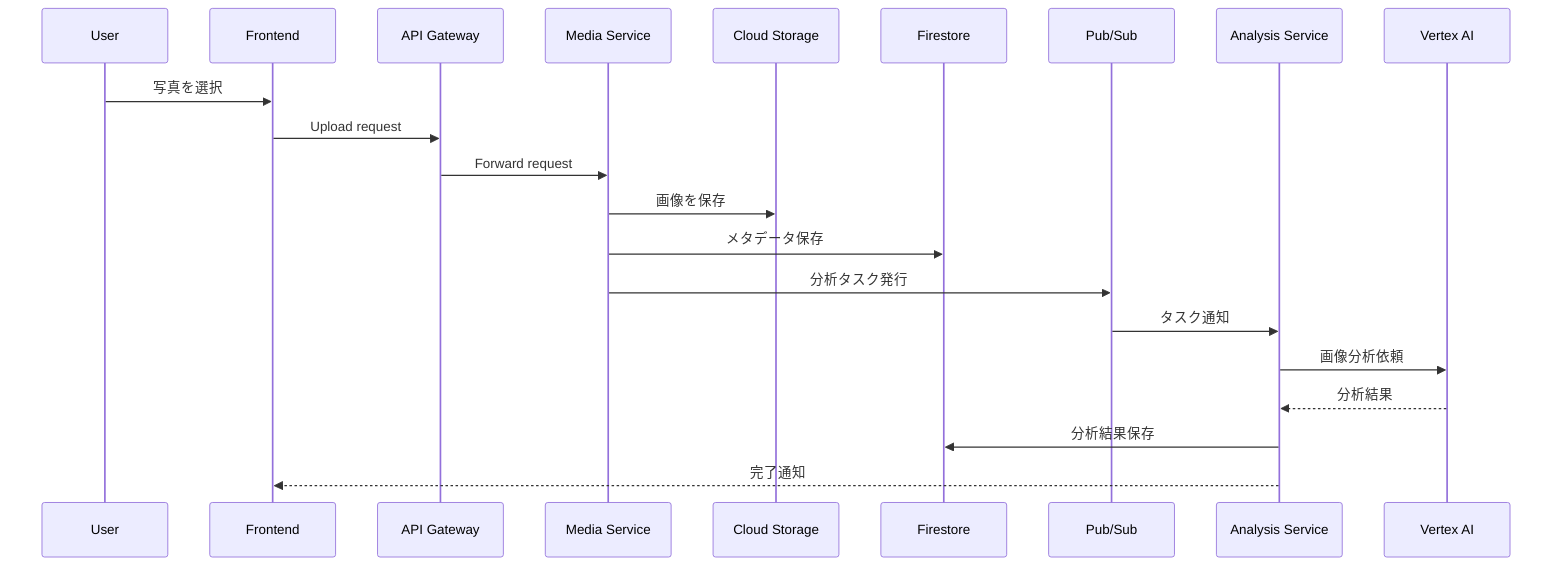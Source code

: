 sequenceDiagram
    participant U as User
    participant FE as Frontend
    participant GW as API Gateway
    participant MS as Media Service
    participant CS as Cloud Storage
    participant FS as Firestore
    participant PS as Pub/Sub
    participant AS as Analysis Service
    participant VAI as Vertex AI
    
    U->>FE: 写真を選択
    FE->>GW: Upload request
    GW->>MS: Forward request
    MS->>CS: 画像を保存
    MS->>FS: メタデータ保存
    MS->>PS: 分析タスク発行
    PS->>AS: タスク通知
    AS->>VAI: 画像分析依頼
    VAI-->>AS: 分析結果
    AS->>FS: 分析結果保存
    AS-->>FE: 完了通知